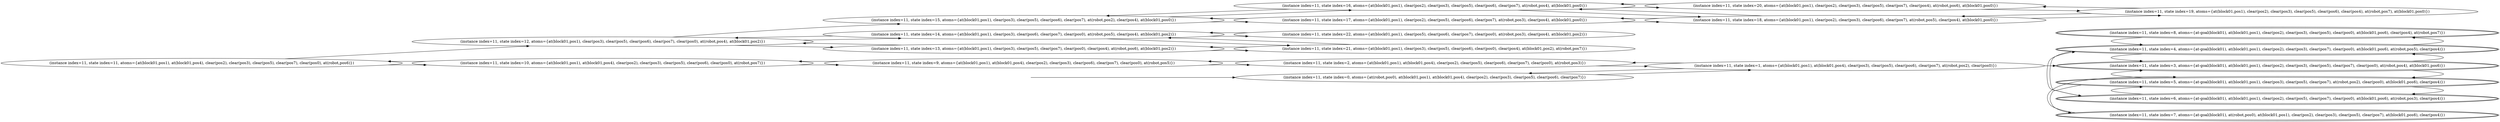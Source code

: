 digraph {
rankdir="LR"
s11[label="(instance index=11, state index=11, atoms={at(block01,pos1), at(block01,pos4), clear(pos2), clear(pos3), clear(pos5), clear(pos7), clear(pos0), at(robot,pos6)})"]
s10[label="(instance index=11, state index=10, atoms={at(block01,pos1), at(block01,pos4), clear(pos2), clear(pos3), clear(pos5), clear(pos6), clear(pos0), at(robot,pos7)})"]
s12[label="(instance index=11, state index=12, atoms={at(block01,pos1), clear(pos3), clear(pos5), clear(pos6), clear(pos7), clear(pos0), at(robot,pos4), at(block01,pos2)})"]
s9[label="(instance index=11, state index=9, atoms={at(block01,pos1), at(block01,pos4), clear(pos2), clear(pos3), clear(pos6), clear(pos7), clear(pos0), at(robot,pos5)})"]
s15[label="(instance index=11, state index=15, atoms={at(block01,pos1), clear(pos3), clear(pos5), clear(pos6), clear(pos7), at(robot,pos2), clear(pos4), at(block01,pos0)})"]
s14[label="(instance index=11, state index=14, atoms={at(block01,pos1), clear(pos3), clear(pos6), clear(pos7), clear(pos0), at(robot,pos5), clear(pos4), at(block01,pos2)})"]
s13[label="(instance index=11, state index=13, atoms={at(block01,pos1), clear(pos3), clear(pos5), clear(pos7), clear(pos0), clear(pos4), at(robot,pos6), at(block01,pos2)})"]
s2[label="(instance index=11, state index=2, atoms={at(block01,pos1), at(block01,pos4), clear(pos2), clear(pos5), clear(pos6), clear(pos7), clear(pos0), at(robot,pos3)})"]
s0[label="(instance index=11, state index=0, atoms={at(robot,pos0), at(block01,pos1), at(block01,pos4), clear(pos2), clear(pos3), clear(pos5), clear(pos6), clear(pos7)})"]
s17[label="(instance index=11, state index=17, atoms={at(block01,pos1), clear(pos2), clear(pos5), clear(pos6), clear(pos7), at(robot,pos3), clear(pos4), at(block01,pos0)})"]
s16[label="(instance index=11, state index=16, atoms={at(block01,pos1), clear(pos2), clear(pos3), clear(pos5), clear(pos6), clear(pos7), at(robot,pos4), at(block01,pos0)})"]
s22[label="(instance index=11, state index=22, atoms={at(block01,pos1), clear(pos5), clear(pos6), clear(pos7), clear(pos0), at(robot,pos3), clear(pos4), at(block01,pos2)})"]
s21[label="(instance index=11, state index=21, atoms={at(block01,pos1), clear(pos3), clear(pos5), clear(pos6), clear(pos0), clear(pos4), at(block01,pos2), at(robot,pos7)})"]
s1[label="(instance index=11, state index=1, atoms={at(block01,pos1), at(block01,pos4), clear(pos3), clear(pos5), clear(pos6), clear(pos7), at(robot,pos2), clear(pos0)})"]
s18[label="(instance index=11, state index=18, atoms={at(block01,pos1), clear(pos2), clear(pos3), clear(pos6), clear(pos7), at(robot,pos5), clear(pos4), at(block01,pos0)})"]
s20[label="(instance index=11, state index=20, atoms={at(block01,pos1), clear(pos2), clear(pos3), clear(pos5), clear(pos7), clear(pos4), at(robot,pos6), at(block01,pos0)})"]
s3[peripheries=2,label="(instance index=11, state index=3, atoms={at-goal(block01), at(block01,pos1), clear(pos2), clear(pos3), clear(pos5), clear(pos7), clear(pos0), at(robot,pos4), at(block01,pos6)})"]
s4[peripheries=2,label="(instance index=11, state index=4, atoms={at-goal(block01), at(block01,pos1), clear(pos2), clear(pos3), clear(pos7), clear(pos0), at(block01,pos6), at(robot,pos5), clear(pos4)})"]
s5[peripheries=2,label="(instance index=11, state index=5, atoms={at-goal(block01), at(block01,pos1), clear(pos3), clear(pos5), clear(pos7), at(robot,pos2), clear(pos0), at(block01,pos6), clear(pos4)})"]
s6[peripheries=2,label="(instance index=11, state index=6, atoms={at-goal(block01), at(block01,pos1), clear(pos2), clear(pos5), clear(pos7), clear(pos0), at(block01,pos6), at(robot,pos3), clear(pos4)})"]
s7[peripheries=2,label="(instance index=11, state index=7, atoms={at-goal(block01), at(robot,pos0), at(block01,pos1), clear(pos2), clear(pos3), clear(pos5), clear(pos7), at(block01,pos6), clear(pos4)})"]
s8[peripheries=2,label="(instance index=11, state index=8, atoms={at-goal(block01), at(block01,pos1), clear(pos2), clear(pos3), clear(pos5), clear(pos0), at(block01,pos6), clear(pos4), at(robot,pos7)})"]
s19[label="(instance index=11, state index=19, atoms={at(block01,pos1), clear(pos2), clear(pos3), clear(pos5), clear(pos6), clear(pos4), at(robot,pos7), at(block01,pos0)})"]
Dangling [ label = "", style = invis ]
{ rank = same; Dangling }
Dangling -> s0
{ rank = same; s0}
{ rank = same; s10,s12}
{ rank = same; s9,s15,s14,s13}
{ rank = same; s2,s0,s17,s16,s22,s21}
{ rank = same; s1,s18,s20}
{ rank = same; s3,s4,s5,s6,s7,s8,s19}
{
s11->s12
s11->s10
}
{
s10->s11
s10->s9
s12->s15
s12->s14
s12->s13
}
{
s9->s2
s9->s10
s15->s17
s15->s16
s14->s22
s14->s21
s14->s12
s13->s21
s13->s12
}
{
s2->s1
s2->s9
s0->s1
s17->s15
s17->s18
s16->s20
s16->s15
s16->s18
s22->s14
s21->s14
s21->s13
}
{
s1->s2
s1->s3
s1->s0
s18->s17
s18->s19
s18->s16
s20->s19
s20->s16
}
{
s3->s5
s3->s4
s4->s6
s4->s3
s4->s8
s5->s7
s5->s6
s5->s3
s6->s5
s6->s4
s7->s5
s8->s4
s19->s20
s19->s18
}
}
